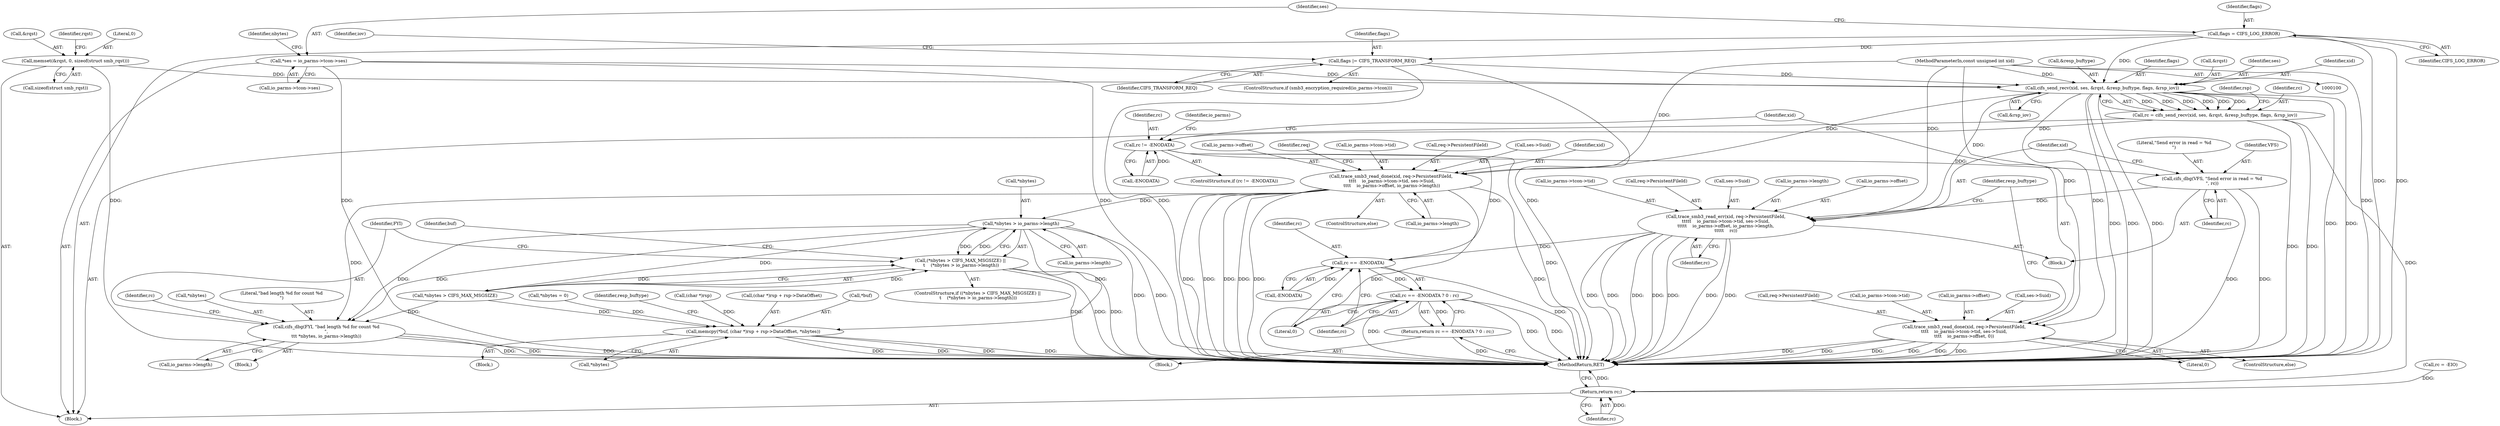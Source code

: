 digraph "0_linux_088aaf17aa79300cab14dbee2569c58cfafd7d6e@API" {
"1000200" [label="(Call,cifs_send_recv(xid, ses, &rqst, &resp_buftype, flags, &rsp_iov))"];
"1000101" [label="(MethodParameterIn,const unsigned int xid)"];
"1000130" [label="(Call,*ses = io_parms->tcon->ses)"];
"1000182" [label="(Call,memset(&rqst, 0, sizeof(struct smb_rqst)))"];
"1000163" [label="(Call,flags |= CIFS_TRANSFORM_REQ)"];
"1000126" [label="(Call,flags = CIFS_LOG_ERROR)"];
"1000198" [label="(Call,rc = cifs_send_recv(xid, ses, &rqst, &resp_buftype, flags, &rsp_iov))"];
"1000221" [label="(Call,rc != -ENODATA)"];
"1000231" [label="(Call,cifs_dbg(VFS, \"Send error in read = %d\n\", rc))"];
"1000235" [label="(Call,trace_smb3_read_err(xid, req->PersistentFileId,\n\t\t\t\t\t    io_parms->tcon->tid, ses->Suid,\n\t\t\t\t\t    io_parms->offset, io_parms->length,\n\t\t\t\t\t    rc))"];
"1000280" [label="(Call,rc == -ENODATA)"];
"1000279" [label="(Call,rc == -ENODATA ? 0 : rc)"];
"1000278" [label="(Return,return rc == -ENODATA ? 0 : rc;)"];
"1000394" [label="(Return,return rc;)"];
"1000256" [label="(Call,trace_smb3_read_done(xid, req->PersistentFileId,\n\t\t\t\t    io_parms->tcon->tid, ses->Suid,\n\t\t\t\t    io_parms->offset, 0))"];
"1000287" [label="(Call,trace_smb3_read_done(xid, req->PersistentFileId,\n \t\t\t\t    io_parms->tcon->tid, ses->Suid,\n \t\t\t\t    io_parms->offset, io_parms->length))"];
"1000321" [label="(Call,*nbytes > io_parms->length)"];
"1000316" [label="(Call,(*nbytes > CIFS_MAX_MSGSIZE) ||\n \t    (*nbytes > io_parms->length))"];
"1000328" [label="(Call,cifs_dbg(FYI, \"bad length %d for count %d\n\",\n\t\t\t *nbytes, io_parms->length))"];
"1000348" [label="(Call,memcpy(*buf, (char *)rsp + rsp->DataOffset, *nbytes))"];
"1000219" [label="(Block,)"];
"1000211" [label="(Identifier,rsp)"];
"1000336" [label="(Call,rc = -EIO)"];
"1000251" [label="(Call,io_parms->length)"];
"1000202" [label="(Identifier,ses)"];
"1000208" [label="(Call,&rsp_iov)"];
"1000132" [label="(Call,io_parms->tcon->ses)"];
"1000333" [label="(Call,io_parms->length)"];
"1000358" [label="(Call,*nbytes)"];
"1000201" [label="(Identifier,xid)"];
"1000324" [label="(Call,io_parms->length)"];
"1000289" [label="(Call,req->PersistentFileId)"];
"1000346" [label="(Identifier,buf)"];
"1000126" [label="(Call,flags = CIFS_LOG_ERROR)"];
"1000315" [label="(ControlStructure,if ((*nbytes > CIFS_MAX_MSGSIZE) ||\n \t    (*nbytes > io_parms->length)))"];
"1000284" [label="(Literal,0)"];
"1000128" [label="(Identifier,CIFS_LOG_ERROR)"];
"1000272" [label="(Literal,0)"];
"1000231" [label="(Call,cifs_dbg(VFS, \"Send error in read = %d\n\", rc))"];
"1000225" [label="(Block,)"];
"1000285" [label="(Identifier,rc)"];
"1000331" [label="(Call,*nbytes)"];
"1000361" [label="(Identifier,resp_buftype)"];
"1000257" [label="(Identifier,xid)"];
"1000322" [label="(Call,*nbytes)"];
"1000269" [label="(Call,io_parms->offset)"];
"1000297" [label="(Call,ses->Suid)"];
"1000317" [label="(Call,*nbytes > CIFS_MAX_MSGSIZE)"];
"1000169" [label="(Identifier,iov)"];
"1000235" [label="(Call,trace_smb3_read_err(xid, req->PersistentFileId,\n\t\t\t\t\t    io_parms->tcon->tid, ses->Suid,\n\t\t\t\t\t    io_parms->offset, io_parms->length,\n\t\t\t\t\t    rc))"];
"1000394" [label="(Return,return rc;)"];
"1000288" [label="(Identifier,xid)"];
"1000186" [label="(Call,sizeof(struct smb_rqst))"];
"1000280" [label="(Call,rc == -ENODATA)"];
"1000352" [label="(Call,(char *)rsp)"];
"1000287" [label="(Call,trace_smb3_read_done(xid, req->PersistentFileId,\n \t\t\t\t    io_parms->tcon->tid, ses->Suid,\n \t\t\t\t    io_parms->offset, io_parms->length))"];
"1000248" [label="(Call,io_parms->offset)"];
"1000205" [label="(Call,&resp_buftype)"];
"1000351" [label="(Call,(char *)rsp + rsp->DataOffset)"];
"1000255" [label="(ControlStructure,else)"];
"1000183" [label="(Call,&rqst)"];
"1000274" [label="(Identifier,resp_buftype)"];
"1000130" [label="(Call,*ses = io_parms->tcon->ses)"];
"1000232" [label="(Identifier,VFS)"];
"1000158" [label="(ControlStructure,if (smb3_encryption_required(io_parms->tcon)))"];
"1000254" [label="(Identifier,rc)"];
"1000165" [label="(Identifier,CIFS_TRANSFORM_REQ)"];
"1000282" [label="(Call,-ENODATA)"];
"1000286" [label="(ControlStructure,else)"];
"1000300" [label="(Call,io_parms->offset)"];
"1000307" [label="(Identifier,req)"];
"1000266" [label="(Call,ses->Suid)"];
"1000328" [label="(Call,cifs_dbg(FYI, \"bad length %d for count %d\n\",\n\t\t\t *nbytes, io_parms->length))"];
"1000281" [label="(Identifier,rc)"];
"1000240" [label="(Call,io_parms->tcon->tid)"];
"1000237" [label="(Call,req->PersistentFileId)"];
"1000303" [label="(Call,io_parms->length)"];
"1000292" [label="(Call,io_parms->tcon->tid)"];
"1000222" [label="(Identifier,rc)"];
"1000340" [label="(Call,*nbytes = 0)"];
"1000190" [label="(Identifier,rqst)"];
"1000327" [label="(Block,)"];
"1000348" [label="(Call,memcpy(*buf, (char *)rsp + rsp->DataOffset, *nbytes))"];
"1000164" [label="(Identifier,flags)"];
"1000127" [label="(Identifier,flags)"];
"1000396" [label="(MethodReturn,RET)"];
"1000221" [label="(Call,rc != -ENODATA)"];
"1000316" [label="(Call,(*nbytes > CIFS_MAX_MSGSIZE) ||\n \t    (*nbytes > io_parms->length))"];
"1000347" [label="(Block,)"];
"1000199" [label="(Identifier,rc)"];
"1000139" [label="(Identifier,nbytes)"];
"1000321" [label="(Call,*nbytes > io_parms->length)"];
"1000200" [label="(Call,cifs_send_recv(xid, ses, &rqst, &resp_buftype, flags, &rsp_iov))"];
"1000207" [label="(Identifier,flags)"];
"1000163" [label="(Call,flags |= CIFS_TRANSFORM_REQ)"];
"1000245" [label="(Call,ses->Suid)"];
"1000349" [label="(Call,*buf)"];
"1000106" [label="(Block,)"];
"1000203" [label="(Call,&rqst)"];
"1000258" [label="(Call,req->PersistentFileId)"];
"1000395" [label="(Identifier,rc)"];
"1000256" [label="(Call,trace_smb3_read_done(xid, req->PersistentFileId,\n\t\t\t\t    io_parms->tcon->tid, ses->Suid,\n\t\t\t\t    io_parms->offset, 0))"];
"1000220" [label="(ControlStructure,if (rc != -ENODATA))"];
"1000185" [label="(Literal,0)"];
"1000236" [label="(Identifier,xid)"];
"1000198" [label="(Call,rc = cifs_send_recv(xid, ses, &rqst, &resp_buftype, flags, &rsp_iov))"];
"1000233" [label="(Literal,\"Send error in read = %d\n\")"];
"1000228" [label="(Identifier,io_parms)"];
"1000223" [label="(Call,-ENODATA)"];
"1000329" [label="(Identifier,FYI)"];
"1000330" [label="(Literal,\"bad length %d for count %d\n\")"];
"1000278" [label="(Return,return rc == -ENODATA ? 0 : rc;)"];
"1000261" [label="(Call,io_parms->tcon->tid)"];
"1000131" [label="(Identifier,ses)"];
"1000182" [label="(Call,memset(&rqst, 0, sizeof(struct smb_rqst)))"];
"1000234" [label="(Identifier,rc)"];
"1000279" [label="(Call,rc == -ENODATA ? 0 : rc)"];
"1000101" [label="(MethodParameterIn,const unsigned int xid)"];
"1000337" [label="(Identifier,rc)"];
"1000200" -> "1000198"  [label="AST: "];
"1000200" -> "1000208"  [label="CFG: "];
"1000201" -> "1000200"  [label="AST: "];
"1000202" -> "1000200"  [label="AST: "];
"1000203" -> "1000200"  [label="AST: "];
"1000205" -> "1000200"  [label="AST: "];
"1000207" -> "1000200"  [label="AST: "];
"1000208" -> "1000200"  [label="AST: "];
"1000198" -> "1000200"  [label="CFG: "];
"1000200" -> "1000396"  [label="DDG: "];
"1000200" -> "1000396"  [label="DDG: "];
"1000200" -> "1000396"  [label="DDG: "];
"1000200" -> "1000396"  [label="DDG: "];
"1000200" -> "1000396"  [label="DDG: "];
"1000200" -> "1000198"  [label="DDG: "];
"1000200" -> "1000198"  [label="DDG: "];
"1000200" -> "1000198"  [label="DDG: "];
"1000200" -> "1000198"  [label="DDG: "];
"1000200" -> "1000198"  [label="DDG: "];
"1000200" -> "1000198"  [label="DDG: "];
"1000101" -> "1000200"  [label="DDG: "];
"1000130" -> "1000200"  [label="DDG: "];
"1000182" -> "1000200"  [label="DDG: "];
"1000163" -> "1000200"  [label="DDG: "];
"1000126" -> "1000200"  [label="DDG: "];
"1000200" -> "1000235"  [label="DDG: "];
"1000200" -> "1000256"  [label="DDG: "];
"1000200" -> "1000287"  [label="DDG: "];
"1000101" -> "1000100"  [label="AST: "];
"1000101" -> "1000396"  [label="DDG: "];
"1000101" -> "1000235"  [label="DDG: "];
"1000101" -> "1000256"  [label="DDG: "];
"1000101" -> "1000287"  [label="DDG: "];
"1000130" -> "1000106"  [label="AST: "];
"1000130" -> "1000132"  [label="CFG: "];
"1000131" -> "1000130"  [label="AST: "];
"1000132" -> "1000130"  [label="AST: "];
"1000139" -> "1000130"  [label="CFG: "];
"1000130" -> "1000396"  [label="DDG: "];
"1000130" -> "1000396"  [label="DDG: "];
"1000182" -> "1000106"  [label="AST: "];
"1000182" -> "1000186"  [label="CFG: "];
"1000183" -> "1000182"  [label="AST: "];
"1000185" -> "1000182"  [label="AST: "];
"1000186" -> "1000182"  [label="AST: "];
"1000190" -> "1000182"  [label="CFG: "];
"1000182" -> "1000396"  [label="DDG: "];
"1000163" -> "1000158"  [label="AST: "];
"1000163" -> "1000165"  [label="CFG: "];
"1000164" -> "1000163"  [label="AST: "];
"1000165" -> "1000163"  [label="AST: "];
"1000169" -> "1000163"  [label="CFG: "];
"1000163" -> "1000396"  [label="DDG: "];
"1000163" -> "1000396"  [label="DDG: "];
"1000126" -> "1000163"  [label="DDG: "];
"1000126" -> "1000106"  [label="AST: "];
"1000126" -> "1000128"  [label="CFG: "];
"1000127" -> "1000126"  [label="AST: "];
"1000128" -> "1000126"  [label="AST: "];
"1000131" -> "1000126"  [label="CFG: "];
"1000126" -> "1000396"  [label="DDG: "];
"1000126" -> "1000396"  [label="DDG: "];
"1000198" -> "1000106"  [label="AST: "];
"1000199" -> "1000198"  [label="AST: "];
"1000211" -> "1000198"  [label="CFG: "];
"1000198" -> "1000396"  [label="DDG: "];
"1000198" -> "1000396"  [label="DDG: "];
"1000198" -> "1000221"  [label="DDG: "];
"1000198" -> "1000394"  [label="DDG: "];
"1000221" -> "1000220"  [label="AST: "];
"1000221" -> "1000223"  [label="CFG: "];
"1000222" -> "1000221"  [label="AST: "];
"1000223" -> "1000221"  [label="AST: "];
"1000228" -> "1000221"  [label="CFG: "];
"1000257" -> "1000221"  [label="CFG: "];
"1000221" -> "1000396"  [label="DDG: "];
"1000223" -> "1000221"  [label="DDG: "];
"1000221" -> "1000231"  [label="DDG: "];
"1000221" -> "1000280"  [label="DDG: "];
"1000231" -> "1000225"  [label="AST: "];
"1000231" -> "1000234"  [label="CFG: "];
"1000232" -> "1000231"  [label="AST: "];
"1000233" -> "1000231"  [label="AST: "];
"1000234" -> "1000231"  [label="AST: "];
"1000236" -> "1000231"  [label="CFG: "];
"1000231" -> "1000396"  [label="DDG: "];
"1000231" -> "1000396"  [label="DDG: "];
"1000231" -> "1000235"  [label="DDG: "];
"1000235" -> "1000225"  [label="AST: "];
"1000235" -> "1000254"  [label="CFG: "];
"1000236" -> "1000235"  [label="AST: "];
"1000237" -> "1000235"  [label="AST: "];
"1000240" -> "1000235"  [label="AST: "];
"1000245" -> "1000235"  [label="AST: "];
"1000248" -> "1000235"  [label="AST: "];
"1000251" -> "1000235"  [label="AST: "];
"1000254" -> "1000235"  [label="AST: "];
"1000274" -> "1000235"  [label="CFG: "];
"1000235" -> "1000396"  [label="DDG: "];
"1000235" -> "1000396"  [label="DDG: "];
"1000235" -> "1000396"  [label="DDG: "];
"1000235" -> "1000396"  [label="DDG: "];
"1000235" -> "1000396"  [label="DDG: "];
"1000235" -> "1000396"  [label="DDG: "];
"1000235" -> "1000396"  [label="DDG: "];
"1000235" -> "1000280"  [label="DDG: "];
"1000280" -> "1000279"  [label="AST: "];
"1000280" -> "1000282"  [label="CFG: "];
"1000281" -> "1000280"  [label="AST: "];
"1000282" -> "1000280"  [label="AST: "];
"1000284" -> "1000280"  [label="CFG: "];
"1000285" -> "1000280"  [label="CFG: "];
"1000280" -> "1000396"  [label="DDG: "];
"1000280" -> "1000279"  [label="DDG: "];
"1000282" -> "1000280"  [label="DDG: "];
"1000279" -> "1000278"  [label="AST: "];
"1000279" -> "1000284"  [label="CFG: "];
"1000279" -> "1000285"  [label="CFG: "];
"1000284" -> "1000279"  [label="AST: "];
"1000285" -> "1000279"  [label="AST: "];
"1000278" -> "1000279"  [label="CFG: "];
"1000279" -> "1000396"  [label="DDG: "];
"1000279" -> "1000396"  [label="DDG: "];
"1000279" -> "1000396"  [label="DDG: "];
"1000279" -> "1000278"  [label="DDG: "];
"1000278" -> "1000219"  [label="AST: "];
"1000396" -> "1000278"  [label="CFG: "];
"1000278" -> "1000396"  [label="DDG: "];
"1000394" -> "1000106"  [label="AST: "];
"1000394" -> "1000395"  [label="CFG: "];
"1000395" -> "1000394"  [label="AST: "];
"1000396" -> "1000394"  [label="CFG: "];
"1000394" -> "1000396"  [label="DDG: "];
"1000395" -> "1000394"  [label="DDG: "];
"1000336" -> "1000394"  [label="DDG: "];
"1000256" -> "1000255"  [label="AST: "];
"1000256" -> "1000272"  [label="CFG: "];
"1000257" -> "1000256"  [label="AST: "];
"1000258" -> "1000256"  [label="AST: "];
"1000261" -> "1000256"  [label="AST: "];
"1000266" -> "1000256"  [label="AST: "];
"1000269" -> "1000256"  [label="AST: "];
"1000272" -> "1000256"  [label="AST: "];
"1000274" -> "1000256"  [label="CFG: "];
"1000256" -> "1000396"  [label="DDG: "];
"1000256" -> "1000396"  [label="DDG: "];
"1000256" -> "1000396"  [label="DDG: "];
"1000256" -> "1000396"  [label="DDG: "];
"1000256" -> "1000396"  [label="DDG: "];
"1000256" -> "1000396"  [label="DDG: "];
"1000287" -> "1000286"  [label="AST: "];
"1000287" -> "1000303"  [label="CFG: "];
"1000288" -> "1000287"  [label="AST: "];
"1000289" -> "1000287"  [label="AST: "];
"1000292" -> "1000287"  [label="AST: "];
"1000297" -> "1000287"  [label="AST: "];
"1000300" -> "1000287"  [label="AST: "];
"1000303" -> "1000287"  [label="AST: "];
"1000307" -> "1000287"  [label="CFG: "];
"1000287" -> "1000396"  [label="DDG: "];
"1000287" -> "1000396"  [label="DDG: "];
"1000287" -> "1000396"  [label="DDG: "];
"1000287" -> "1000396"  [label="DDG: "];
"1000287" -> "1000396"  [label="DDG: "];
"1000287" -> "1000396"  [label="DDG: "];
"1000287" -> "1000396"  [label="DDG: "];
"1000287" -> "1000321"  [label="DDG: "];
"1000287" -> "1000328"  [label="DDG: "];
"1000321" -> "1000316"  [label="AST: "];
"1000321" -> "1000324"  [label="CFG: "];
"1000322" -> "1000321"  [label="AST: "];
"1000324" -> "1000321"  [label="AST: "];
"1000316" -> "1000321"  [label="CFG: "];
"1000321" -> "1000396"  [label="DDG: "];
"1000321" -> "1000396"  [label="DDG: "];
"1000321" -> "1000316"  [label="DDG: "];
"1000321" -> "1000316"  [label="DDG: "];
"1000317" -> "1000321"  [label="DDG: "];
"1000321" -> "1000328"  [label="DDG: "];
"1000321" -> "1000328"  [label="DDG: "];
"1000321" -> "1000348"  [label="DDG: "];
"1000316" -> "1000315"  [label="AST: "];
"1000316" -> "1000317"  [label="CFG: "];
"1000317" -> "1000316"  [label="AST: "];
"1000329" -> "1000316"  [label="CFG: "];
"1000346" -> "1000316"  [label="CFG: "];
"1000316" -> "1000396"  [label="DDG: "];
"1000316" -> "1000396"  [label="DDG: "];
"1000316" -> "1000396"  [label="DDG: "];
"1000317" -> "1000316"  [label="DDG: "];
"1000317" -> "1000316"  [label="DDG: "];
"1000328" -> "1000327"  [label="AST: "];
"1000328" -> "1000333"  [label="CFG: "];
"1000329" -> "1000328"  [label="AST: "];
"1000330" -> "1000328"  [label="AST: "];
"1000331" -> "1000328"  [label="AST: "];
"1000333" -> "1000328"  [label="AST: "];
"1000337" -> "1000328"  [label="CFG: "];
"1000328" -> "1000396"  [label="DDG: "];
"1000328" -> "1000396"  [label="DDG: "];
"1000328" -> "1000396"  [label="DDG: "];
"1000317" -> "1000328"  [label="DDG: "];
"1000348" -> "1000347"  [label="AST: "];
"1000348" -> "1000358"  [label="CFG: "];
"1000349" -> "1000348"  [label="AST: "];
"1000351" -> "1000348"  [label="AST: "];
"1000358" -> "1000348"  [label="AST: "];
"1000361" -> "1000348"  [label="CFG: "];
"1000348" -> "1000396"  [label="DDG: "];
"1000348" -> "1000396"  [label="DDG: "];
"1000348" -> "1000396"  [label="DDG: "];
"1000348" -> "1000396"  [label="DDG: "];
"1000352" -> "1000348"  [label="DDG: "];
"1000317" -> "1000348"  [label="DDG: "];
"1000340" -> "1000348"  [label="DDG: "];
}
